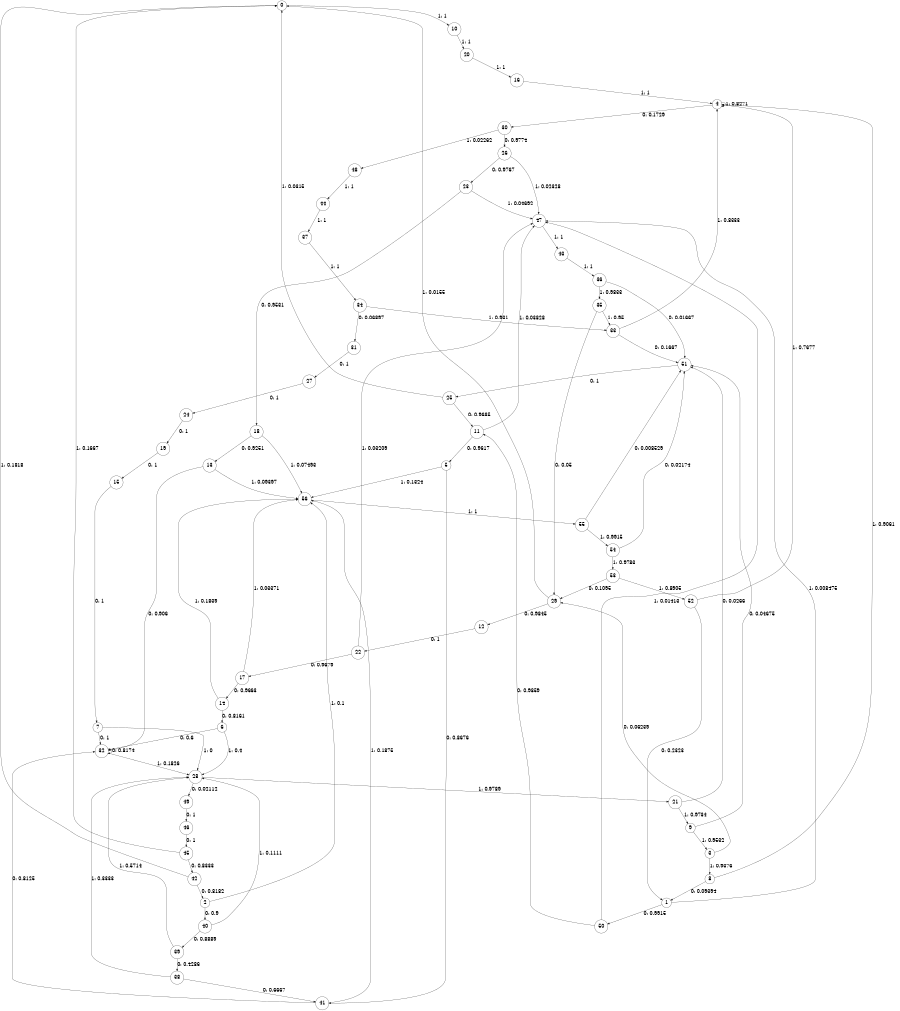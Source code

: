 digraph "ch3_both_short_L12" {
size = "6,8.5";
ratio = "fill";
node [shape = circle];
node [fontsize = 24];
edge [fontsize = 24];
0 -> 10 [label = "1: 1        "];
1 -> 50 [label = "0: 0.9915   "];
1 -> 47 [label = "1: 0.008475  "];
2 -> 40 [label = "0: 0.9      "];
2 -> 56 [label = "1: 0.1      "];
3 -> 29 [label = "0: 0.06239  "];
3 -> 8 [label = "1: 0.9376   "];
4 -> 30 [label = "0: 0.1729   "];
4 -> 4 [label = "1: 0.8271   "];
5 -> 41 [label = "0: 0.8676   "];
5 -> 56 [label = "1: 0.1324   "];
6 -> 32 [label = "0: 0.6      "];
6 -> 28 [label = "1: 0.4      "];
7 -> 32 [label = "0: 1        "];
7 -> 28 [label = "1: 0        "];
8 -> 1 [label = "0: 0.09394  "];
8 -> 4 [label = "1: 0.9061   "];
9 -> 51 [label = "0: 0.04675  "];
9 -> 3 [label = "1: 0.9532   "];
10 -> 20 [label = "1: 1        "];
11 -> 5 [label = "0: 0.9617   "];
11 -> 47 [label = "1: 0.03828  "];
12 -> 22 [label = "0: 1        "];
13 -> 32 [label = "0: 0.906    "];
13 -> 56 [label = "1: 0.09397  "];
14 -> 6 [label = "0: 0.8161   "];
14 -> 56 [label = "1: 0.1839   "];
15 -> 7 [label = "0: 1        "];
16 -> 4 [label = "1: 1        "];
17 -> 14 [label = "0: 0.9663   "];
17 -> 56 [label = "1: 0.03371  "];
18 -> 13 [label = "0: 0.9251   "];
18 -> 56 [label = "1: 0.07493  "];
19 -> 15 [label = "0: 1        "];
20 -> 16 [label = "1: 1        "];
21 -> 51 [label = "0: 0.0266   "];
21 -> 9 [label = "1: 0.9734   "];
22 -> 17 [label = "0: 0.9679   "];
22 -> 47 [label = "1: 0.03209  "];
23 -> 18 [label = "0: 0.9531   "];
23 -> 47 [label = "1: 0.04692  "];
24 -> 19 [label = "0: 1        "];
25 -> 11 [label = "0: 0.9685   "];
25 -> 0 [label = "1: 0.0315   "];
26 -> 23 [label = "0: 0.9767   "];
26 -> 47 [label = "1: 0.02328  "];
27 -> 24 [label = "0: 1        "];
28 -> 49 [label = "0: 0.02112  "];
28 -> 21 [label = "1: 0.9789   "];
29 -> 12 [label = "0: 0.9845   "];
29 -> 0 [label = "1: 0.0155   "];
30 -> 26 [label = "0: 0.9774   "];
30 -> 48 [label = "1: 0.02262  "];
31 -> 27 [label = "0: 1        "];
32 -> 32 [label = "0: 0.8174   "];
32 -> 28 [label = "1: 0.1826   "];
33 -> 51 [label = "0: 0.1667   "];
33 -> 4 [label = "1: 0.8333   "];
34 -> 31 [label = "0: 0.06897  "];
34 -> 33 [label = "1: 0.931    "];
35 -> 29 [label = "0: 0.05     "];
35 -> 33 [label = "1: 0.95     "];
36 -> 51 [label = "0: 0.01667  "];
36 -> 35 [label = "1: 0.9833   "];
37 -> 34 [label = "1: 1        "];
38 -> 41 [label = "0: 0.6667   "];
38 -> 28 [label = "1: 0.3333   "];
39 -> 38 [label = "0: 0.4286   "];
39 -> 28 [label = "1: 0.5714   "];
40 -> 39 [label = "0: 0.8889   "];
40 -> 28 [label = "1: 0.1111   "];
41 -> 32 [label = "0: 0.8125   "];
41 -> 56 [label = "1: 0.1875   "];
42 -> 2 [label = "0: 0.8182   "];
42 -> 0 [label = "1: 0.1818   "];
43 -> 36 [label = "1: 1        "];
44 -> 37 [label = "1: 1        "];
45 -> 42 [label = "0: 0.8333   "];
45 -> 0 [label = "1: 0.1667   "];
46 -> 45 [label = "0: 1        "];
47 -> 43 [label = "1: 1        "];
48 -> 44 [label = "1: 1        "];
49 -> 46 [label = "0: 1        "];
50 -> 11 [label = "0: 0.9859   "];
50 -> 47 [label = "1: 0.01413  "];
51 -> 25 [label = "0: 1        "];
52 -> 1 [label = "0: 0.2323   "];
52 -> 4 [label = "1: 0.7677   "];
53 -> 29 [label = "0: 0.1095   "];
53 -> 52 [label = "1: 0.8905   "];
54 -> 51 [label = "0: 0.02174  "];
54 -> 53 [label = "1: 0.9783   "];
55 -> 51 [label = "0: 0.008529  "];
55 -> 54 [label = "1: 0.9915   "];
56 -> 55 [label = "1: 1        "];
}